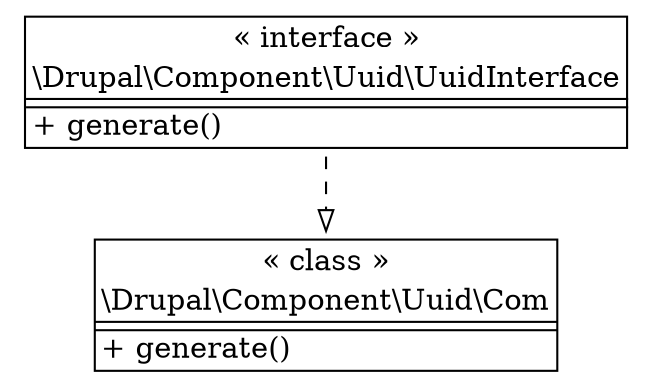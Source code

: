 digraph "Class Diagram" {
  node [shape=plaintext]
  "\\Drupal\\Component\\Uuid\\Com" [
    label=<
<table border="1" cellpadding="2" cellspacing="0" cellborder="0">
<tr><td align="center">&laquo; class &raquo;</td></tr>
<tr><td align="center" title="class Com">\\Drupal\\Component\\Uuid\\Com</td></tr><hr />
<tr><td></td></tr>
<hr />
<tr><td align="left" title="public generate">+ generate()</td></tr>
</table>
  >
  ];
  "\\Drupal\\Component\\Uuid\\UuidInterface" [
    label=<
<table border="1" cellpadding="2" cellspacing="0" cellborder="0">
<tr><td align="center">&laquo; interface &raquo;</td></tr>
<tr><td align="center" title="interface UuidInterface">\\Drupal\\Component\\Uuid\\UuidInterface</td></tr><hr />
<tr><td></td></tr>
<hr />
<tr><td align="left" title="public generate">+ generate()</td></tr>
</table>
  >
  ];
"\\Drupal\\Component\\Uuid\\UuidInterface" -> "\\Drupal\\Component\\Uuid\\Com" [arrowhead="empty" style="dashed"];

}